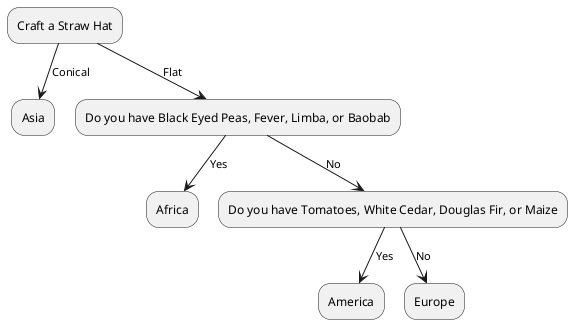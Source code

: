@startuml Determining Region

"Craft a Straw Hat" -->[Conical] "Asia"
"Craft a Straw Hat" -->[Flat] "Do you have Black Eyed Peas, Fever, Limba, or Baobab"
"Do you have Black Eyed Peas, Fever, Limba, or Baobab" -->[Yes] "Africa"
"Do you have Black Eyed Peas, Fever, Limba, or Baobab" -->[No] "Do you have Tomatoes, White Cedar, Douglas Fir, or Maize"
"Do you have Tomatoes, White Cedar, Douglas Fir, or Maize" -->[Yes] "America"
"Do you have Tomatoes, White Cedar, Douglas Fir, or Maize" -->[No] "Europe"



@enduml
